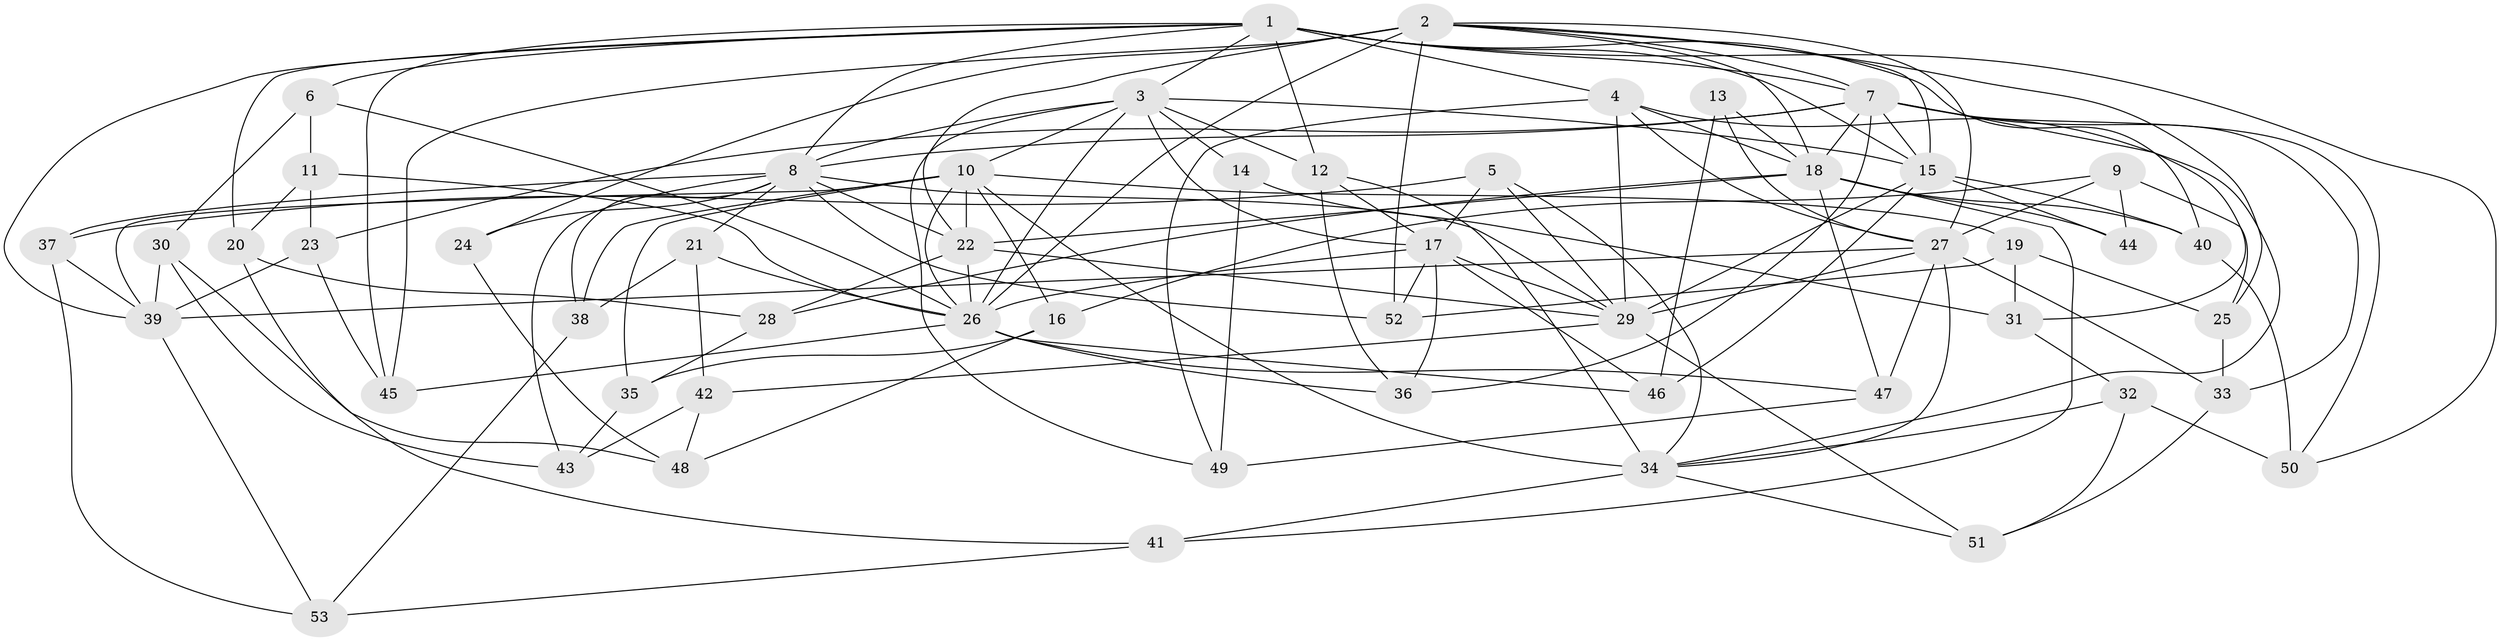 // original degree distribution, {4: 1.0}
// Generated by graph-tools (version 1.1) at 2025/38/03/09/25 02:38:03]
// undirected, 53 vertices, 145 edges
graph export_dot {
graph [start="1"]
  node [color=gray90,style=filled];
  1;
  2;
  3;
  4;
  5;
  6;
  7;
  8;
  9;
  10;
  11;
  12;
  13;
  14;
  15;
  16;
  17;
  18;
  19;
  20;
  21;
  22;
  23;
  24;
  25;
  26;
  27;
  28;
  29;
  30;
  31;
  32;
  33;
  34;
  35;
  36;
  37;
  38;
  39;
  40;
  41;
  42;
  43;
  44;
  45;
  46;
  47;
  48;
  49;
  50;
  51;
  52;
  53;
  1 -- 3 [weight=1.0];
  1 -- 4 [weight=1.0];
  1 -- 6 [weight=1.0];
  1 -- 7 [weight=1.0];
  1 -- 8 [weight=1.0];
  1 -- 12 [weight=1.0];
  1 -- 15 [weight=1.0];
  1 -- 20 [weight=1.0];
  1 -- 39 [weight=1.0];
  1 -- 40 [weight=1.0];
  1 -- 45 [weight=1.0];
  1 -- 50 [weight=1.0];
  2 -- 7 [weight=1.0];
  2 -- 15 [weight=1.0];
  2 -- 18 [weight=1.0];
  2 -- 22 [weight=1.0];
  2 -- 24 [weight=1.0];
  2 -- 25 [weight=1.0];
  2 -- 26 [weight=1.0];
  2 -- 27 [weight=1.0];
  2 -- 45 [weight=1.0];
  2 -- 52 [weight=1.0];
  3 -- 8 [weight=1.0];
  3 -- 10 [weight=1.0];
  3 -- 12 [weight=2.0];
  3 -- 14 [weight=2.0];
  3 -- 15 [weight=1.0];
  3 -- 17 [weight=2.0];
  3 -- 26 [weight=1.0];
  3 -- 49 [weight=1.0];
  4 -- 18 [weight=1.0];
  4 -- 27 [weight=2.0];
  4 -- 29 [weight=2.0];
  4 -- 34 [weight=1.0];
  4 -- 49 [weight=1.0];
  5 -- 17 [weight=1.0];
  5 -- 29 [weight=1.0];
  5 -- 34 [weight=1.0];
  5 -- 37 [weight=1.0];
  6 -- 11 [weight=1.0];
  6 -- 26 [weight=1.0];
  6 -- 30 [weight=1.0];
  7 -- 8 [weight=1.0];
  7 -- 15 [weight=1.0];
  7 -- 18 [weight=1.0];
  7 -- 23 [weight=1.0];
  7 -- 31 [weight=1.0];
  7 -- 33 [weight=1.0];
  7 -- 36 [weight=1.0];
  7 -- 50 [weight=1.0];
  8 -- 21 [weight=1.0];
  8 -- 22 [weight=1.0];
  8 -- 24 [weight=2.0];
  8 -- 29 [weight=1.0];
  8 -- 37 [weight=1.0];
  8 -- 38 [weight=1.0];
  8 -- 43 [weight=1.0];
  8 -- 52 [weight=1.0];
  9 -- 16 [weight=1.0];
  9 -- 25 [weight=1.0];
  9 -- 27 [weight=1.0];
  9 -- 44 [weight=1.0];
  10 -- 16 [weight=1.0];
  10 -- 19 [weight=1.0];
  10 -- 22 [weight=1.0];
  10 -- 26 [weight=1.0];
  10 -- 34 [weight=2.0];
  10 -- 35 [weight=1.0];
  10 -- 38 [weight=1.0];
  10 -- 39 [weight=1.0];
  11 -- 20 [weight=1.0];
  11 -- 23 [weight=1.0];
  11 -- 26 [weight=1.0];
  12 -- 17 [weight=2.0];
  12 -- 34 [weight=2.0];
  12 -- 36 [weight=1.0];
  13 -- 18 [weight=1.0];
  13 -- 27 [weight=2.0];
  13 -- 46 [weight=1.0];
  14 -- 31 [weight=1.0];
  14 -- 49 [weight=1.0];
  15 -- 29 [weight=1.0];
  15 -- 40 [weight=1.0];
  15 -- 44 [weight=1.0];
  15 -- 46 [weight=1.0];
  16 -- 35 [weight=1.0];
  16 -- 48 [weight=1.0];
  17 -- 26 [weight=1.0];
  17 -- 29 [weight=1.0];
  17 -- 36 [weight=1.0];
  17 -- 46 [weight=1.0];
  17 -- 52 [weight=1.0];
  18 -- 22 [weight=2.0];
  18 -- 28 [weight=1.0];
  18 -- 40 [weight=1.0];
  18 -- 41 [weight=1.0];
  18 -- 44 [weight=2.0];
  18 -- 47 [weight=1.0];
  19 -- 25 [weight=1.0];
  19 -- 31 [weight=1.0];
  19 -- 52 [weight=1.0];
  20 -- 28 [weight=1.0];
  20 -- 41 [weight=1.0];
  21 -- 26 [weight=1.0];
  21 -- 38 [weight=1.0];
  21 -- 42 [weight=1.0];
  22 -- 26 [weight=1.0];
  22 -- 28 [weight=1.0];
  22 -- 29 [weight=1.0];
  23 -- 39 [weight=1.0];
  23 -- 45 [weight=1.0];
  24 -- 48 [weight=1.0];
  25 -- 33 [weight=1.0];
  26 -- 36 [weight=1.0];
  26 -- 45 [weight=1.0];
  26 -- 46 [weight=1.0];
  26 -- 47 [weight=1.0];
  27 -- 29 [weight=1.0];
  27 -- 33 [weight=1.0];
  27 -- 34 [weight=1.0];
  27 -- 39 [weight=2.0];
  27 -- 47 [weight=1.0];
  28 -- 35 [weight=1.0];
  29 -- 42 [weight=1.0];
  29 -- 51 [weight=1.0];
  30 -- 39 [weight=1.0];
  30 -- 43 [weight=1.0];
  30 -- 48 [weight=1.0];
  31 -- 32 [weight=1.0];
  32 -- 34 [weight=1.0];
  32 -- 50 [weight=1.0];
  32 -- 51 [weight=1.0];
  33 -- 51 [weight=1.0];
  34 -- 41 [weight=1.0];
  34 -- 51 [weight=1.0];
  35 -- 43 [weight=1.0];
  37 -- 39 [weight=1.0];
  37 -- 53 [weight=1.0];
  38 -- 53 [weight=1.0];
  39 -- 53 [weight=1.0];
  40 -- 50 [weight=1.0];
  41 -- 53 [weight=1.0];
  42 -- 43 [weight=1.0];
  42 -- 48 [weight=1.0];
  47 -- 49 [weight=1.0];
}

